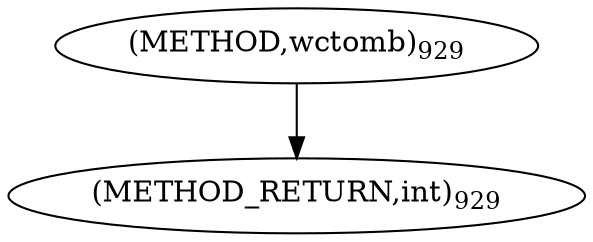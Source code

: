 digraph "wctomb" {  
"4874" [label = <(METHOD,wctomb)<SUB>929</SUB>> ]
"4877" [label = <(METHOD_RETURN,int)<SUB>929</SUB>> ]
  "4874" -> "4877" 
}
